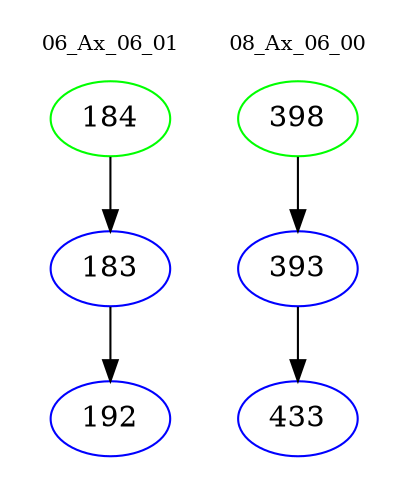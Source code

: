 digraph{
subgraph cluster_0 {
color = white
label = "06_Ax_06_01";
fontsize=10;
T0_184 [label="184", color="green"]
T0_184 -> T0_183 [color="black"]
T0_183 [label="183", color="blue"]
T0_183 -> T0_192 [color="black"]
T0_192 [label="192", color="blue"]
}
subgraph cluster_1 {
color = white
label = "08_Ax_06_00";
fontsize=10;
T1_398 [label="398", color="green"]
T1_398 -> T1_393 [color="black"]
T1_393 [label="393", color="blue"]
T1_393 -> T1_433 [color="black"]
T1_433 [label="433", color="blue"]
}
}
